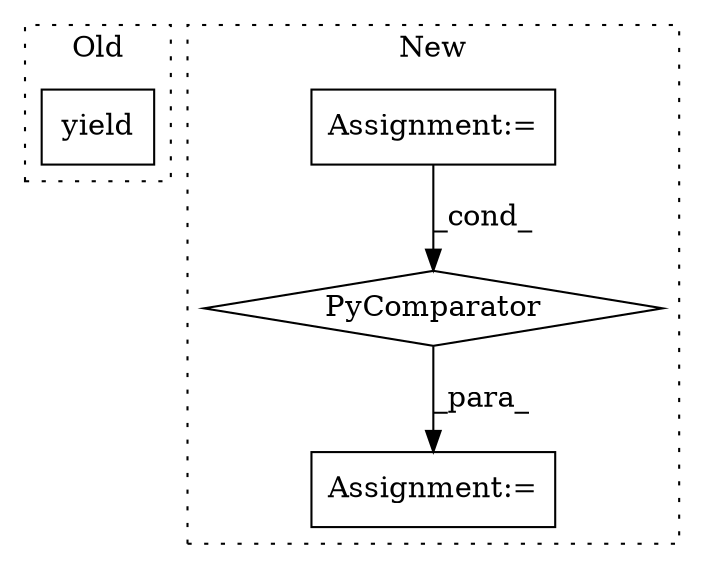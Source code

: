 digraph G {
subgraph cluster0 {
1 [label="yield" a="112" s="6830" l="7" shape="box"];
label = "Old";
style="dotted";
}
subgraph cluster1 {
2 [label="PyComparator" a="113" s="4231" l="48" shape="diamond"];
3 [label="Assignment:=" a="7" s="4231" l="48" shape="box"];
4 [label="Assignment:=" a="7" s="4126" l="14" shape="box"];
label = "New";
style="dotted";
}
2 -> 4 [label="_para_"];
3 -> 2 [label="_cond_"];
}
